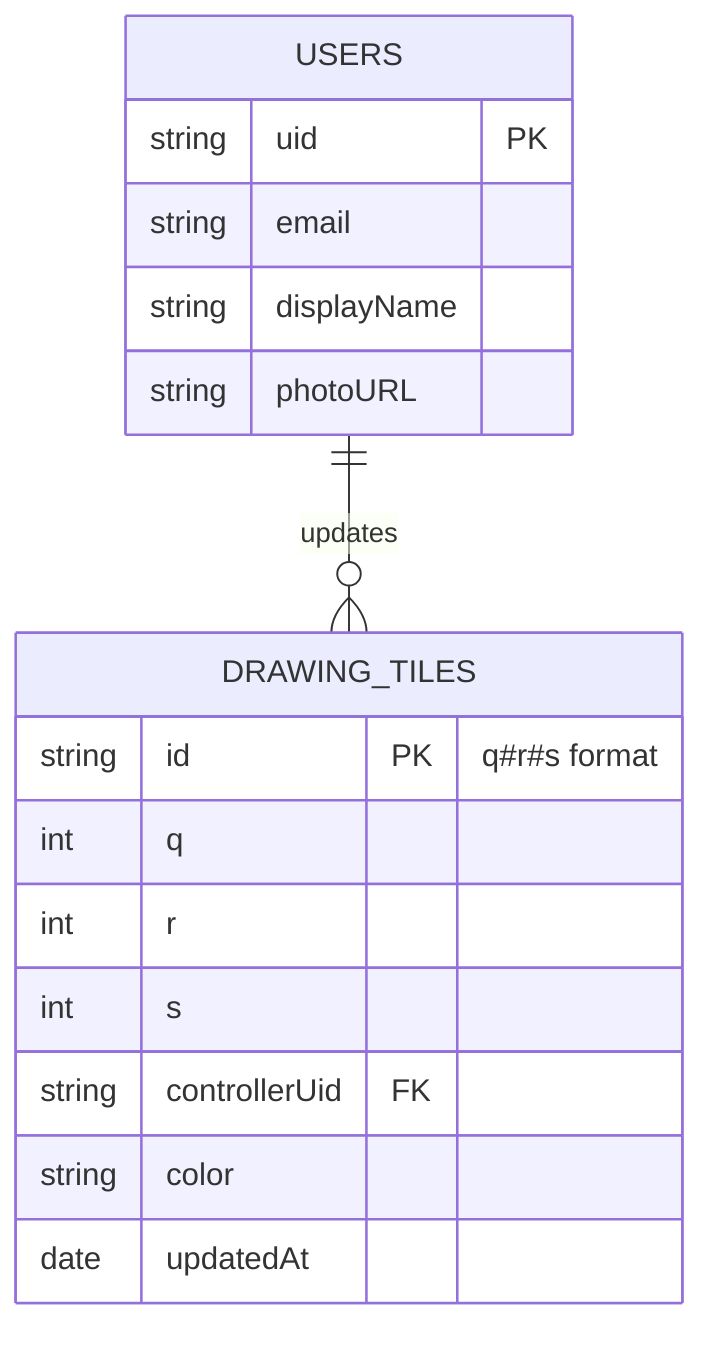 erDiagram
    USERS {
        string uid PK
        string email
        string displayName
        string photoURL
    }
    DRAWING_TILES {
        string id PK "q#r#s format"
        int q
        int r
        int s
        string controllerUid FK
        string color
        date updatedAt
    }

    USERS ||--o{ DRAWING_TILES : "updates"